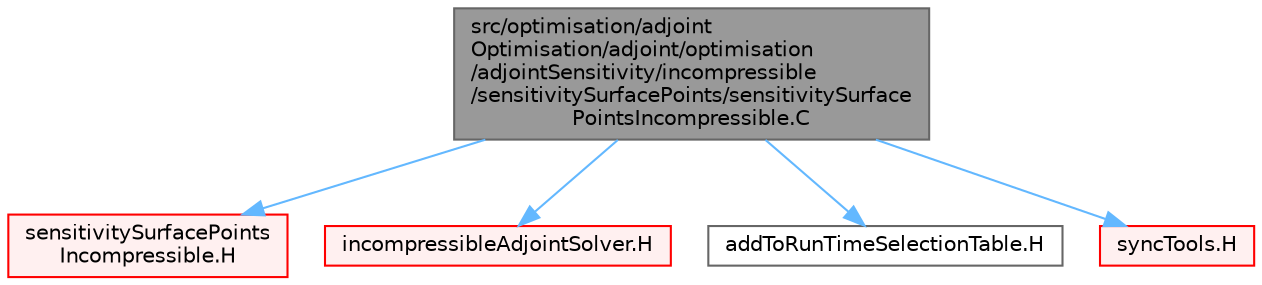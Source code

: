 digraph "src/optimisation/adjointOptimisation/adjoint/optimisation/adjointSensitivity/incompressible/sensitivitySurfacePoints/sensitivitySurfacePointsIncompressible.C"
{
 // LATEX_PDF_SIZE
  bgcolor="transparent";
  edge [fontname=Helvetica,fontsize=10,labelfontname=Helvetica,labelfontsize=10];
  node [fontname=Helvetica,fontsize=10,shape=box,height=0.2,width=0.4];
  Node1 [id="Node000001",label="src/optimisation/adjoint\lOptimisation/adjoint/optimisation\l/adjointSensitivity/incompressible\l/sensitivitySurfacePoints/sensitivitySurface\lPointsIncompressible.C",height=0.2,width=0.4,color="gray40", fillcolor="grey60", style="filled", fontcolor="black",tooltip=" "];
  Node1 -> Node2 [id="edge1_Node000001_Node000002",color="steelblue1",style="solid",tooltip=" "];
  Node2 [id="Node000002",label="sensitivitySurfacePoints\lIncompressible.H",height=0.2,width=0.4,color="red", fillcolor="#FFF0F0", style="filled",URL="$sensitivitySurfacePointsIncompressible_8H.html",tooltip=" "];
  Node1 -> Node516 [id="edge2_Node000001_Node000516",color="steelblue1",style="solid",tooltip=" "];
  Node516 [id="Node000516",label="incompressibleAdjointSolver.H",height=0.2,width=0.4,color="red", fillcolor="#FFF0F0", style="filled",URL="$incompressibleAdjointSolver_8H.html",tooltip=" "];
  Node1 -> Node521 [id="edge3_Node000001_Node000521",color="steelblue1",style="solid",tooltip=" "];
  Node521 [id="Node000521",label="addToRunTimeSelectionTable.H",height=0.2,width=0.4,color="grey40", fillcolor="white", style="filled",URL="$addToRunTimeSelectionTable_8H.html",tooltip="Macros for easy insertion into run-time selection tables."];
  Node1 -> Node522 [id="edge4_Node000001_Node000522",color="steelblue1",style="solid",tooltip=" "];
  Node522 [id="Node000522",label="syncTools.H",height=0.2,width=0.4,color="red", fillcolor="#FFF0F0", style="filled",URL="$syncTools_8H.html",tooltip=" "];
}
